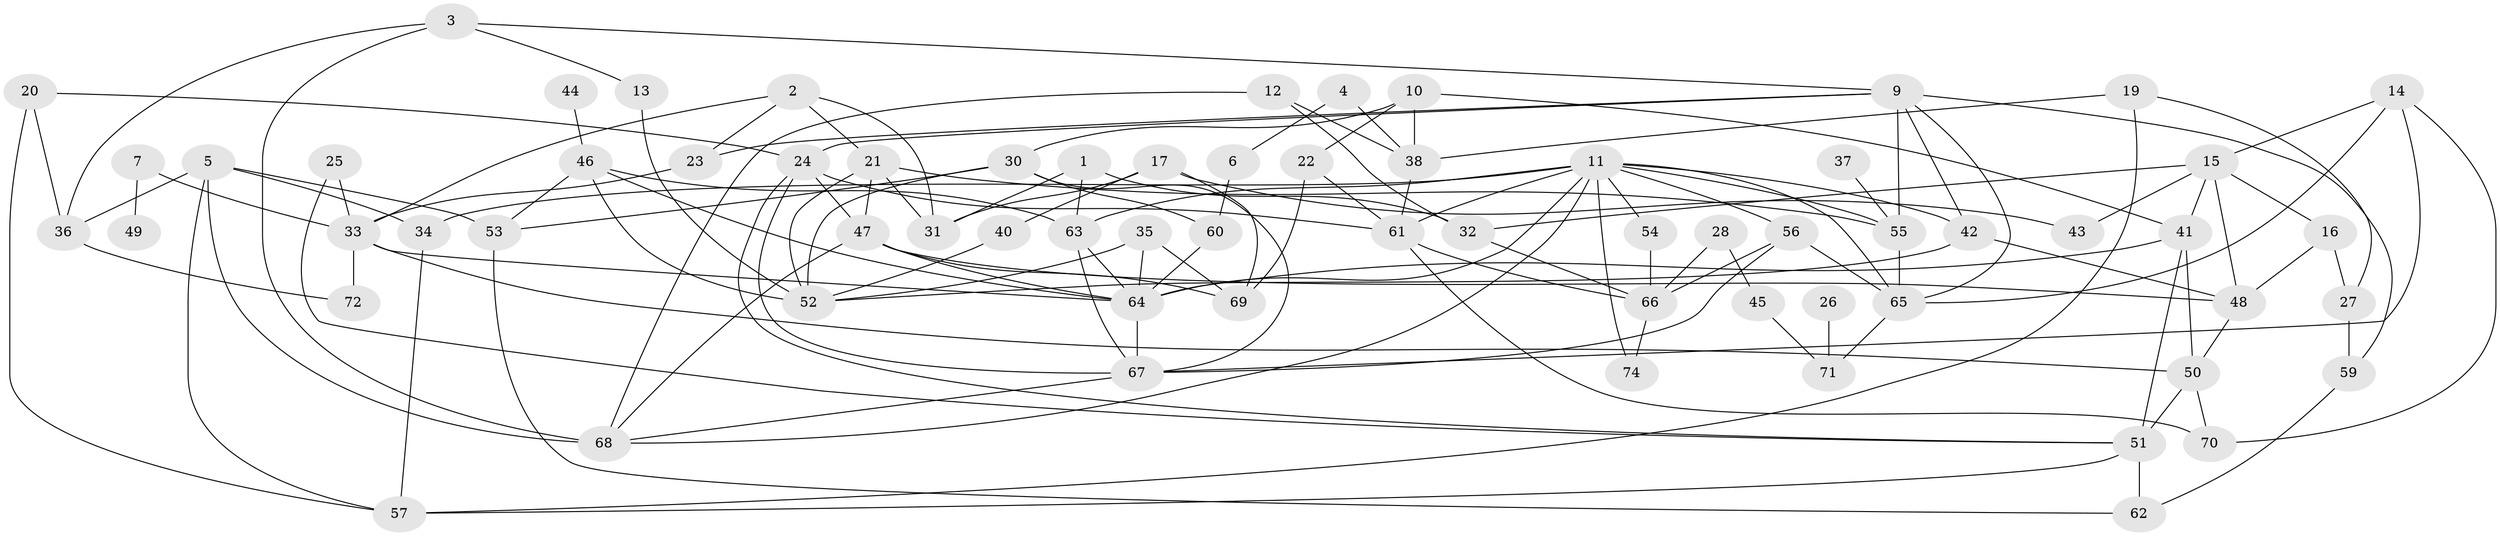 // original degree distribution, {3: 0.24489795918367346, 5: 0.07482993197278912, 6: 0.027210884353741496, 2: 0.29931972789115646, 4: 0.1564625850340136, 1: 0.12244897959183673, 7: 0.034013605442176874, 0: 0.04081632653061224}
// Generated by graph-tools (version 1.1) at 2025/00/03/09/25 03:00:43]
// undirected, 68 vertices, 136 edges
graph export_dot {
graph [start="1"]
  node [color=gray90,style=filled];
  1;
  2;
  3;
  4;
  5;
  6;
  7;
  9;
  10;
  11;
  12;
  13;
  14;
  15;
  16;
  17;
  19;
  20;
  21;
  22;
  23;
  24;
  25;
  26;
  27;
  28;
  30;
  31;
  32;
  33;
  34;
  35;
  36;
  37;
  38;
  40;
  41;
  42;
  43;
  44;
  45;
  46;
  47;
  48;
  49;
  50;
  51;
  52;
  53;
  54;
  55;
  56;
  57;
  59;
  60;
  61;
  62;
  63;
  64;
  65;
  66;
  67;
  68;
  69;
  70;
  71;
  72;
  74;
  1 -- 31 [weight=1.0];
  1 -- 32 [weight=1.0];
  1 -- 63 [weight=1.0];
  2 -- 21 [weight=1.0];
  2 -- 23 [weight=1.0];
  2 -- 31 [weight=1.0];
  2 -- 33 [weight=1.0];
  3 -- 9 [weight=1.0];
  3 -- 13 [weight=1.0];
  3 -- 36 [weight=1.0];
  3 -- 68 [weight=1.0];
  4 -- 6 [weight=1.0];
  4 -- 38 [weight=1.0];
  5 -- 34 [weight=1.0];
  5 -- 36 [weight=1.0];
  5 -- 53 [weight=1.0];
  5 -- 57 [weight=1.0];
  5 -- 68 [weight=1.0];
  6 -- 60 [weight=1.0];
  7 -- 33 [weight=1.0];
  7 -- 49 [weight=1.0];
  9 -- 23 [weight=1.0];
  9 -- 24 [weight=1.0];
  9 -- 42 [weight=1.0];
  9 -- 55 [weight=1.0];
  9 -- 59 [weight=1.0];
  9 -- 65 [weight=1.0];
  10 -- 22 [weight=1.0];
  10 -- 30 [weight=1.0];
  10 -- 38 [weight=1.0];
  10 -- 41 [weight=1.0];
  11 -- 34 [weight=1.0];
  11 -- 42 [weight=1.0];
  11 -- 54 [weight=1.0];
  11 -- 55 [weight=1.0];
  11 -- 56 [weight=1.0];
  11 -- 61 [weight=1.0];
  11 -- 63 [weight=1.0];
  11 -- 64 [weight=1.0];
  11 -- 65 [weight=1.0];
  11 -- 68 [weight=1.0];
  11 -- 74 [weight=1.0];
  12 -- 32 [weight=1.0];
  12 -- 38 [weight=1.0];
  12 -- 68 [weight=1.0];
  13 -- 52 [weight=1.0];
  14 -- 15 [weight=1.0];
  14 -- 65 [weight=1.0];
  14 -- 67 [weight=1.0];
  14 -- 70 [weight=1.0];
  15 -- 16 [weight=1.0];
  15 -- 32 [weight=1.0];
  15 -- 41 [weight=1.0];
  15 -- 43 [weight=1.0];
  15 -- 48 [weight=1.0];
  16 -- 27 [weight=1.0];
  16 -- 48 [weight=1.0];
  17 -- 31 [weight=1.0];
  17 -- 40 [weight=1.0];
  17 -- 43 [weight=1.0];
  17 -- 69 [weight=1.0];
  19 -- 27 [weight=1.0];
  19 -- 38 [weight=1.0];
  19 -- 57 [weight=1.0];
  20 -- 24 [weight=1.0];
  20 -- 36 [weight=1.0];
  20 -- 57 [weight=1.0];
  21 -- 31 [weight=1.0];
  21 -- 47 [weight=2.0];
  21 -- 52 [weight=1.0];
  21 -- 55 [weight=1.0];
  22 -- 61 [weight=1.0];
  22 -- 69 [weight=1.0];
  23 -- 33 [weight=1.0];
  24 -- 47 [weight=1.0];
  24 -- 51 [weight=1.0];
  24 -- 61 [weight=1.0];
  24 -- 67 [weight=1.0];
  25 -- 33 [weight=1.0];
  25 -- 51 [weight=1.0];
  26 -- 71 [weight=1.0];
  27 -- 59 [weight=1.0];
  28 -- 45 [weight=1.0];
  28 -- 66 [weight=1.0];
  30 -- 52 [weight=1.0];
  30 -- 53 [weight=1.0];
  30 -- 60 [weight=1.0];
  30 -- 67 [weight=1.0];
  32 -- 66 [weight=1.0];
  33 -- 50 [weight=1.0];
  33 -- 64 [weight=1.0];
  33 -- 72 [weight=1.0];
  34 -- 57 [weight=1.0];
  35 -- 52 [weight=1.0];
  35 -- 64 [weight=1.0];
  35 -- 69 [weight=1.0];
  36 -- 72 [weight=1.0];
  37 -- 55 [weight=1.0];
  38 -- 61 [weight=1.0];
  40 -- 52 [weight=1.0];
  41 -- 50 [weight=1.0];
  41 -- 51 [weight=1.0];
  41 -- 64 [weight=1.0];
  42 -- 48 [weight=1.0];
  42 -- 52 [weight=1.0];
  44 -- 46 [weight=1.0];
  45 -- 71 [weight=1.0];
  46 -- 52 [weight=1.0];
  46 -- 53 [weight=1.0];
  46 -- 63 [weight=1.0];
  46 -- 64 [weight=1.0];
  47 -- 48 [weight=1.0];
  47 -- 64 [weight=1.0];
  47 -- 68 [weight=1.0];
  47 -- 69 [weight=1.0];
  48 -- 50 [weight=1.0];
  50 -- 51 [weight=1.0];
  50 -- 70 [weight=1.0];
  51 -- 57 [weight=1.0];
  51 -- 62 [weight=1.0];
  53 -- 62 [weight=1.0];
  54 -- 66 [weight=1.0];
  55 -- 65 [weight=1.0];
  56 -- 65 [weight=1.0];
  56 -- 66 [weight=1.0];
  56 -- 67 [weight=1.0];
  59 -- 62 [weight=1.0];
  60 -- 64 [weight=1.0];
  61 -- 66 [weight=1.0];
  61 -- 70 [weight=1.0];
  63 -- 64 [weight=1.0];
  63 -- 67 [weight=1.0];
  64 -- 67 [weight=1.0];
  65 -- 71 [weight=1.0];
  66 -- 74 [weight=1.0];
  67 -- 68 [weight=1.0];
}
